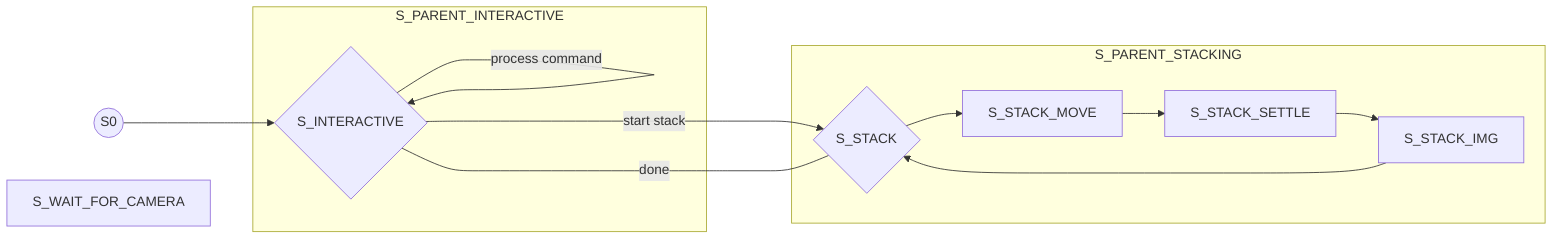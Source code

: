 flowchart LR;
    S0((S0));

    S_WAIT_FOR_CAMERA;

    subgraph S_PARENT_INTERACTIVE
      S_INTERACTIVE{S_INTERACTIVE}
    end
    
    subgraph S_PARENT_STACKING;
      S_STACK{S_STACK}
      S_STACK_MOVE;
      S_STACK_SETTLE;
      S_STACK_IMG;
    end

    S0 --> S_INTERACTIVE;
    S_INTERACTIVE -->|process command| S_INTERACTIVE;
    S_INTERACTIVE -->|start stack| S_STACK;
    S_INTERACTIVE <-----|done| S_STACK;
    S_STACK_MOVE --> S_STACK_SETTLE;
    S_STACK_SETTLE --> S_STACK_IMG;
    S_STACK_IMG --> S_STACK;
    S_STACK --> S_STACK_MOVE;